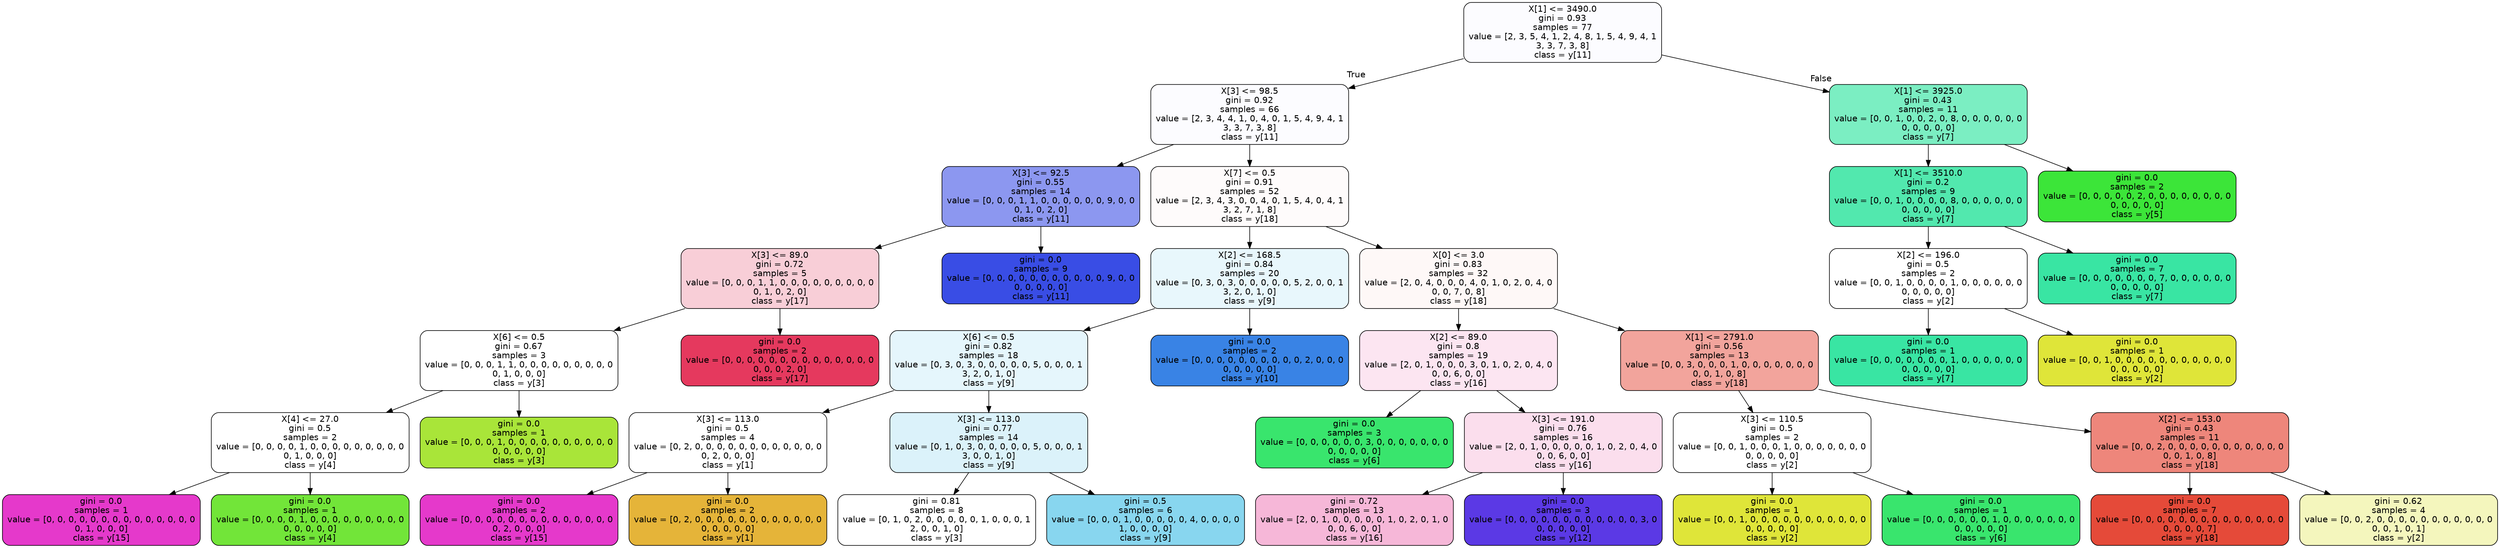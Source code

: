 digraph Tree {
node [shape=box, style="filled, rounded", color="black", fontname=helvetica] ;
edge [fontname=helvetica] ;
0 [label="X[1] <= 3490.0\ngini = 0.93\nsamples = 77\nvalue = [2, 3, 5, 4, 1, 2, 4, 8, 1, 5, 4, 9, 4, 1\n3, 3, 7, 3, 8]\nclass = y[11]", fillcolor="#fcfcff"] ;
1 [label="X[3] <= 98.5\ngini = 0.92\nsamples = 66\nvalue = [2, 3, 4, 4, 1, 0, 4, 0, 1, 5, 4, 9, 4, 1\n3, 3, 7, 3, 8]\nclass = y[11]", fillcolor="#fcfcff"] ;
0 -> 1 [labeldistance=2.5, labelangle=45, headlabel="True"] ;
2 [label="X[3] <= 92.5\ngini = 0.55\nsamples = 14\nvalue = [0, 0, 0, 1, 1, 0, 0, 0, 0, 0, 0, 9, 0, 0\n0, 1, 0, 2, 0]\nclass = y[11]", fillcolor="#8c97f0"] ;
1 -> 2 ;
3 [label="X[3] <= 89.0\ngini = 0.72\nsamples = 5\nvalue = [0, 0, 0, 1, 1, 0, 0, 0, 0, 0, 0, 0, 0, 0\n0, 1, 0, 2, 0]\nclass = y[17]", fillcolor="#f8ced7"] ;
2 -> 3 ;
4 [label="X[6] <= 0.5\ngini = 0.67\nsamples = 3\nvalue = [0, 0, 0, 1, 1, 0, 0, 0, 0, 0, 0, 0, 0, 0\n0, 1, 0, 0, 0]\nclass = y[3]", fillcolor="#ffffff"] ;
3 -> 4 ;
5 [label="X[4] <= 27.0\ngini = 0.5\nsamples = 2\nvalue = [0, 0, 0, 0, 1, 0, 0, 0, 0, 0, 0, 0, 0, 0\n0, 1, 0, 0, 0]\nclass = y[4]", fillcolor="#ffffff"] ;
4 -> 5 ;
6 [label="gini = 0.0\nsamples = 1\nvalue = [0, 0, 0, 0, 0, 0, 0, 0, 0, 0, 0, 0, 0, 0\n0, 1, 0, 0, 0]\nclass = y[15]", fillcolor="#e539cb"] ;
5 -> 6 ;
7 [label="gini = 0.0\nsamples = 1\nvalue = [0, 0, 0, 0, 1, 0, 0, 0, 0, 0, 0, 0, 0, 0\n0, 0, 0, 0, 0]\nclass = y[4]", fillcolor="#72e539"] ;
5 -> 7 ;
8 [label="gini = 0.0\nsamples = 1\nvalue = [0, 0, 0, 1, 0, 0, 0, 0, 0, 0, 0, 0, 0, 0\n0, 0, 0, 0, 0]\nclass = y[3]", fillcolor="#a9e539"] ;
4 -> 8 ;
9 [label="gini = 0.0\nsamples = 2\nvalue = [0, 0, 0, 0, 0, 0, 0, 0, 0, 0, 0, 0, 0, 0\n0, 0, 0, 2, 0]\nclass = y[17]", fillcolor="#e5395e"] ;
3 -> 9 ;
10 [label="gini = 0.0\nsamples = 9\nvalue = [0, 0, 0, 0, 0, 0, 0, 0, 0, 0, 0, 9, 0, 0\n0, 0, 0, 0, 0]\nclass = y[11]", fillcolor="#394de5"] ;
2 -> 10 ;
11 [label="X[7] <= 0.5\ngini = 0.91\nsamples = 52\nvalue = [2, 3, 4, 3, 0, 0, 4, 0, 1, 5, 4, 0, 4, 1\n3, 2, 7, 1, 8]\nclass = y[18]", fillcolor="#fefbfb"] ;
1 -> 11 ;
12 [label="X[2] <= 168.5\ngini = 0.84\nsamples = 20\nvalue = [0, 3, 0, 3, 0, 0, 0, 0, 0, 5, 2, 0, 0, 1\n3, 2, 0, 1, 0]\nclass = y[9]", fillcolor="#e8f7fc"] ;
11 -> 12 ;
13 [label="X[6] <= 0.5\ngini = 0.82\nsamples = 18\nvalue = [0, 3, 0, 3, 0, 0, 0, 0, 0, 5, 0, 0, 0, 1\n3, 2, 0, 1, 0]\nclass = y[9]", fillcolor="#e5f6fc"] ;
12 -> 13 ;
14 [label="X[3] <= 113.0\ngini = 0.5\nsamples = 4\nvalue = [0, 2, 0, 0, 0, 0, 0, 0, 0, 0, 0, 0, 0, 0\n0, 2, 0, 0, 0]\nclass = y[1]", fillcolor="#ffffff"] ;
13 -> 14 ;
15 [label="gini = 0.0\nsamples = 2\nvalue = [0, 0, 0, 0, 0, 0, 0, 0, 0, 0, 0, 0, 0, 0\n0, 2, 0, 0, 0]\nclass = y[15]", fillcolor="#e539cb"] ;
14 -> 15 ;
16 [label="gini = 0.0\nsamples = 2\nvalue = [0, 2, 0, 0, 0, 0, 0, 0, 0, 0, 0, 0, 0, 0\n0, 0, 0, 0, 0]\nclass = y[1]", fillcolor="#e5b439"] ;
14 -> 16 ;
17 [label="X[3] <= 113.0\ngini = 0.77\nsamples = 14\nvalue = [0, 1, 0, 3, 0, 0, 0, 0, 0, 5, 0, 0, 0, 1\n3, 0, 0, 1, 0]\nclass = y[9]", fillcolor="#dbf2fa"] ;
13 -> 17 ;
18 [label="gini = 0.81\nsamples = 8\nvalue = [0, 1, 0, 2, 0, 0, 0, 0, 0, 1, 0, 0, 0, 1\n2, 0, 0, 1, 0]\nclass = y[3]", fillcolor="#ffffff"] ;
17 -> 18 ;
19 [label="gini = 0.5\nsamples = 6\nvalue = [0, 0, 0, 1, 0, 0, 0, 0, 0, 4, 0, 0, 0, 0\n1, 0, 0, 0, 0]\nclass = y[9]", fillcolor="#88d6ef"] ;
17 -> 19 ;
20 [label="gini = 0.0\nsamples = 2\nvalue = [0, 0, 0, 0, 0, 0, 0, 0, 0, 0, 2, 0, 0, 0\n0, 0, 0, 0, 0]\nclass = y[10]", fillcolor="#3983e5"] ;
12 -> 20 ;
21 [label="X[0] <= 3.0\ngini = 0.83\nsamples = 32\nvalue = [2, 0, 4, 0, 0, 0, 4, 0, 1, 0, 2, 0, 4, 0\n0, 0, 7, 0, 8]\nclass = y[18]", fillcolor="#fef8f7"] ;
11 -> 21 ;
22 [label="X[2] <= 89.0\ngini = 0.8\nsamples = 19\nvalue = [2, 0, 1, 0, 0, 0, 3, 0, 1, 0, 2, 0, 4, 0\n0, 0, 6, 0, 0]\nclass = y[16]", fillcolor="#fce5f1"] ;
21 -> 22 ;
23 [label="gini = 0.0\nsamples = 3\nvalue = [0, 0, 0, 0, 0, 0, 3, 0, 0, 0, 0, 0, 0, 0\n0, 0, 0, 0, 0]\nclass = y[6]", fillcolor="#39e56d"] ;
22 -> 23 ;
24 [label="X[3] <= 191.0\ngini = 0.76\nsamples = 16\nvalue = [2, 0, 1, 0, 0, 0, 0, 0, 1, 0, 2, 0, 4, 0\n0, 0, 6, 0, 0]\nclass = y[16]", fillcolor="#fbdeed"] ;
22 -> 24 ;
25 [label="gini = 0.72\nsamples = 13\nvalue = [2, 0, 1, 0, 0, 0, 0, 0, 1, 0, 2, 0, 1, 0\n0, 0, 6, 0, 0]\nclass = y[16]", fillcolor="#f6b7d8"] ;
24 -> 25 ;
26 [label="gini = 0.0\nsamples = 3\nvalue = [0, 0, 0, 0, 0, 0, 0, 0, 0, 0, 0, 0, 3, 0\n0, 0, 0, 0, 0]\nclass = y[12]", fillcolor="#5b39e5"] ;
24 -> 26 ;
27 [label="X[1] <= 2791.0\ngini = 0.56\nsamples = 13\nvalue = [0, 0, 3, 0, 0, 0, 1, 0, 0, 0, 0, 0, 0, 0\n0, 0, 1, 0, 8]\nclass = y[18]", fillcolor="#f2a49c"] ;
21 -> 27 ;
28 [label="X[3] <= 110.5\ngini = 0.5\nsamples = 2\nvalue = [0, 0, 1, 0, 0, 0, 1, 0, 0, 0, 0, 0, 0, 0\n0, 0, 0, 0, 0]\nclass = y[2]", fillcolor="#ffffff"] ;
27 -> 28 ;
29 [label="gini = 0.0\nsamples = 1\nvalue = [0, 0, 1, 0, 0, 0, 0, 0, 0, 0, 0, 0, 0, 0\n0, 0, 0, 0, 0]\nclass = y[2]", fillcolor="#dfe539"] ;
28 -> 29 ;
30 [label="gini = 0.0\nsamples = 1\nvalue = [0, 0, 0, 0, 0, 0, 1, 0, 0, 0, 0, 0, 0, 0\n0, 0, 0, 0, 0]\nclass = y[6]", fillcolor="#39e56d"] ;
28 -> 30 ;
31 [label="X[2] <= 153.0\ngini = 0.43\nsamples = 11\nvalue = [0, 0, 2, 0, 0, 0, 0, 0, 0, 0, 0, 0, 0, 0\n0, 0, 1, 0, 8]\nclass = y[18]", fillcolor="#ee867b"] ;
27 -> 31 ;
32 [label="gini = 0.0\nsamples = 7\nvalue = [0, 0, 0, 0, 0, 0, 0, 0, 0, 0, 0, 0, 0, 0\n0, 0, 0, 0, 7]\nclass = y[18]", fillcolor="#e54a39"] ;
31 -> 32 ;
33 [label="gini = 0.62\nsamples = 4\nvalue = [0, 0, 2, 0, 0, 0, 0, 0, 0, 0, 0, 0, 0, 0\n0, 0, 1, 0, 1]\nclass = y[2]", fillcolor="#f4f6bd"] ;
31 -> 33 ;
34 [label="X[1] <= 3925.0\ngini = 0.43\nsamples = 11\nvalue = [0, 0, 1, 0, 0, 2, 0, 8, 0, 0, 0, 0, 0, 0\n0, 0, 0, 0, 0]\nclass = y[7]", fillcolor="#7beec2"] ;
0 -> 34 [labeldistance=2.5, labelangle=-45, headlabel="False"] ;
35 [label="X[1] <= 3510.0\ngini = 0.2\nsamples = 9\nvalue = [0, 0, 1, 0, 0, 0, 0, 8, 0, 0, 0, 0, 0, 0\n0, 0, 0, 0, 0]\nclass = y[7]", fillcolor="#52e8ae"] ;
34 -> 35 ;
36 [label="X[2] <= 196.0\ngini = 0.5\nsamples = 2\nvalue = [0, 0, 1, 0, 0, 0, 0, 1, 0, 0, 0, 0, 0, 0\n0, 0, 0, 0, 0]\nclass = y[2]", fillcolor="#ffffff"] ;
35 -> 36 ;
37 [label="gini = 0.0\nsamples = 1\nvalue = [0, 0, 0, 0, 0, 0, 0, 1, 0, 0, 0, 0, 0, 0\n0, 0, 0, 0, 0]\nclass = y[7]", fillcolor="#39e5a3"] ;
36 -> 37 ;
38 [label="gini = 0.0\nsamples = 1\nvalue = [0, 0, 1, 0, 0, 0, 0, 0, 0, 0, 0, 0, 0, 0\n0, 0, 0, 0, 0]\nclass = y[2]", fillcolor="#dfe539"] ;
36 -> 38 ;
39 [label="gini = 0.0\nsamples = 7\nvalue = [0, 0, 0, 0, 0, 0, 0, 7, 0, 0, 0, 0, 0, 0\n0, 0, 0, 0, 0]\nclass = y[7]", fillcolor="#39e5a3"] ;
35 -> 39 ;
40 [label="gini = 0.0\nsamples = 2\nvalue = [0, 0, 0, 0, 0, 2, 0, 0, 0, 0, 0, 0, 0, 0\n0, 0, 0, 0, 0]\nclass = y[5]", fillcolor="#3ce539"] ;
34 -> 40 ;
}